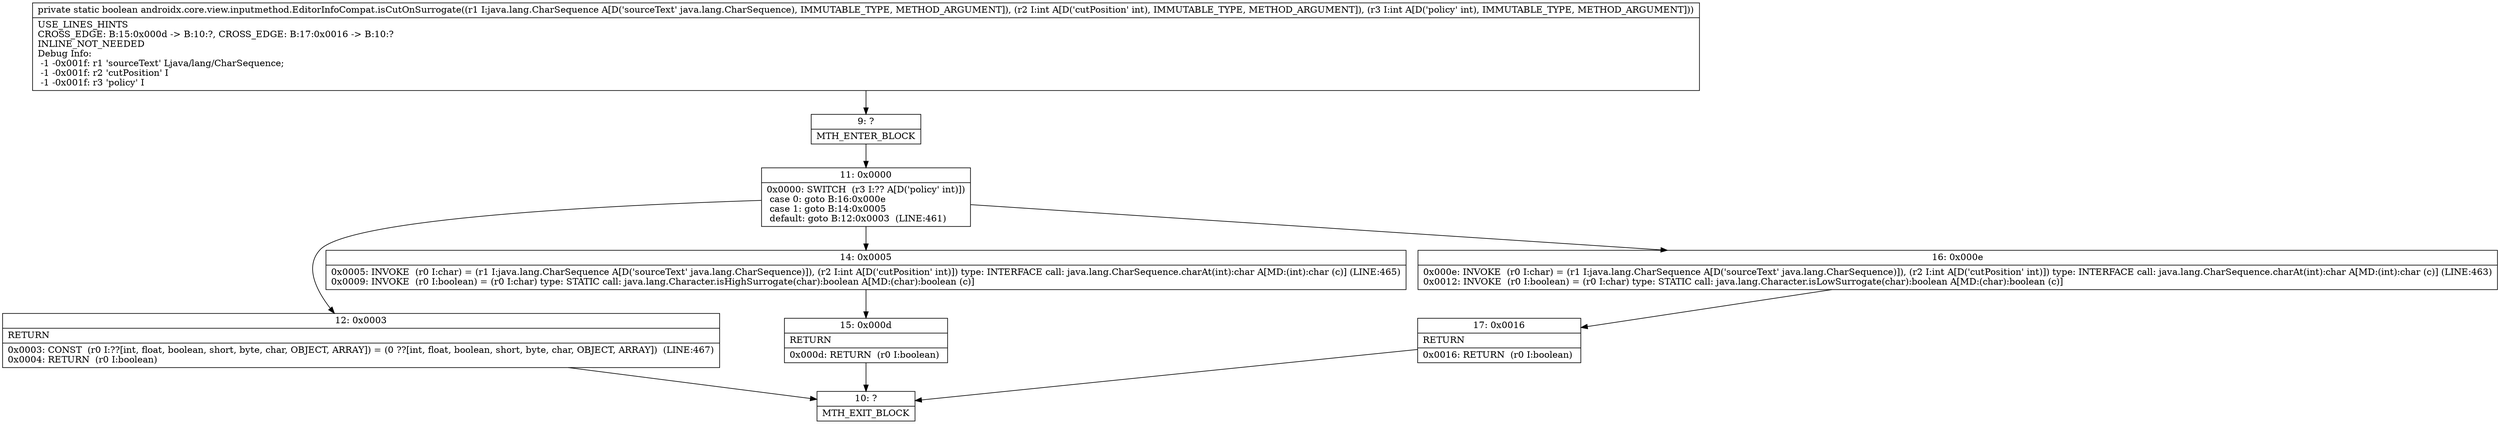 digraph "CFG forandroidx.core.view.inputmethod.EditorInfoCompat.isCutOnSurrogate(Ljava\/lang\/CharSequence;II)Z" {
Node_9 [shape=record,label="{9\:\ ?|MTH_ENTER_BLOCK\l}"];
Node_11 [shape=record,label="{11\:\ 0x0000|0x0000: SWITCH  (r3 I:?? A[D('policy' int)])\l case 0: goto B:16:0x000e\l case 1: goto B:14:0x0005\l default: goto B:12:0x0003  (LINE:461)\l}"];
Node_12 [shape=record,label="{12\:\ 0x0003|RETURN\l|0x0003: CONST  (r0 I:??[int, float, boolean, short, byte, char, OBJECT, ARRAY]) = (0 ??[int, float, boolean, short, byte, char, OBJECT, ARRAY])  (LINE:467)\l0x0004: RETURN  (r0 I:boolean) \l}"];
Node_10 [shape=record,label="{10\:\ ?|MTH_EXIT_BLOCK\l}"];
Node_14 [shape=record,label="{14\:\ 0x0005|0x0005: INVOKE  (r0 I:char) = (r1 I:java.lang.CharSequence A[D('sourceText' java.lang.CharSequence)]), (r2 I:int A[D('cutPosition' int)]) type: INTERFACE call: java.lang.CharSequence.charAt(int):char A[MD:(int):char (c)] (LINE:465)\l0x0009: INVOKE  (r0 I:boolean) = (r0 I:char) type: STATIC call: java.lang.Character.isHighSurrogate(char):boolean A[MD:(char):boolean (c)]\l}"];
Node_15 [shape=record,label="{15\:\ 0x000d|RETURN\l|0x000d: RETURN  (r0 I:boolean) \l}"];
Node_16 [shape=record,label="{16\:\ 0x000e|0x000e: INVOKE  (r0 I:char) = (r1 I:java.lang.CharSequence A[D('sourceText' java.lang.CharSequence)]), (r2 I:int A[D('cutPosition' int)]) type: INTERFACE call: java.lang.CharSequence.charAt(int):char A[MD:(int):char (c)] (LINE:463)\l0x0012: INVOKE  (r0 I:boolean) = (r0 I:char) type: STATIC call: java.lang.Character.isLowSurrogate(char):boolean A[MD:(char):boolean (c)]\l}"];
Node_17 [shape=record,label="{17\:\ 0x0016|RETURN\l|0x0016: RETURN  (r0 I:boolean) \l}"];
MethodNode[shape=record,label="{private static boolean androidx.core.view.inputmethod.EditorInfoCompat.isCutOnSurrogate((r1 I:java.lang.CharSequence A[D('sourceText' java.lang.CharSequence), IMMUTABLE_TYPE, METHOD_ARGUMENT]), (r2 I:int A[D('cutPosition' int), IMMUTABLE_TYPE, METHOD_ARGUMENT]), (r3 I:int A[D('policy' int), IMMUTABLE_TYPE, METHOD_ARGUMENT]))  | USE_LINES_HINTS\lCROSS_EDGE: B:15:0x000d \-\> B:10:?, CROSS_EDGE: B:17:0x0016 \-\> B:10:?\lINLINE_NOT_NEEDED\lDebug Info:\l  \-1 \-0x001f: r1 'sourceText' Ljava\/lang\/CharSequence;\l  \-1 \-0x001f: r2 'cutPosition' I\l  \-1 \-0x001f: r3 'policy' I\l}"];
MethodNode -> Node_9;Node_9 -> Node_11;
Node_11 -> Node_12;
Node_11 -> Node_14;
Node_11 -> Node_16;
Node_12 -> Node_10;
Node_14 -> Node_15;
Node_15 -> Node_10;
Node_16 -> Node_17;
Node_17 -> Node_10;
}


